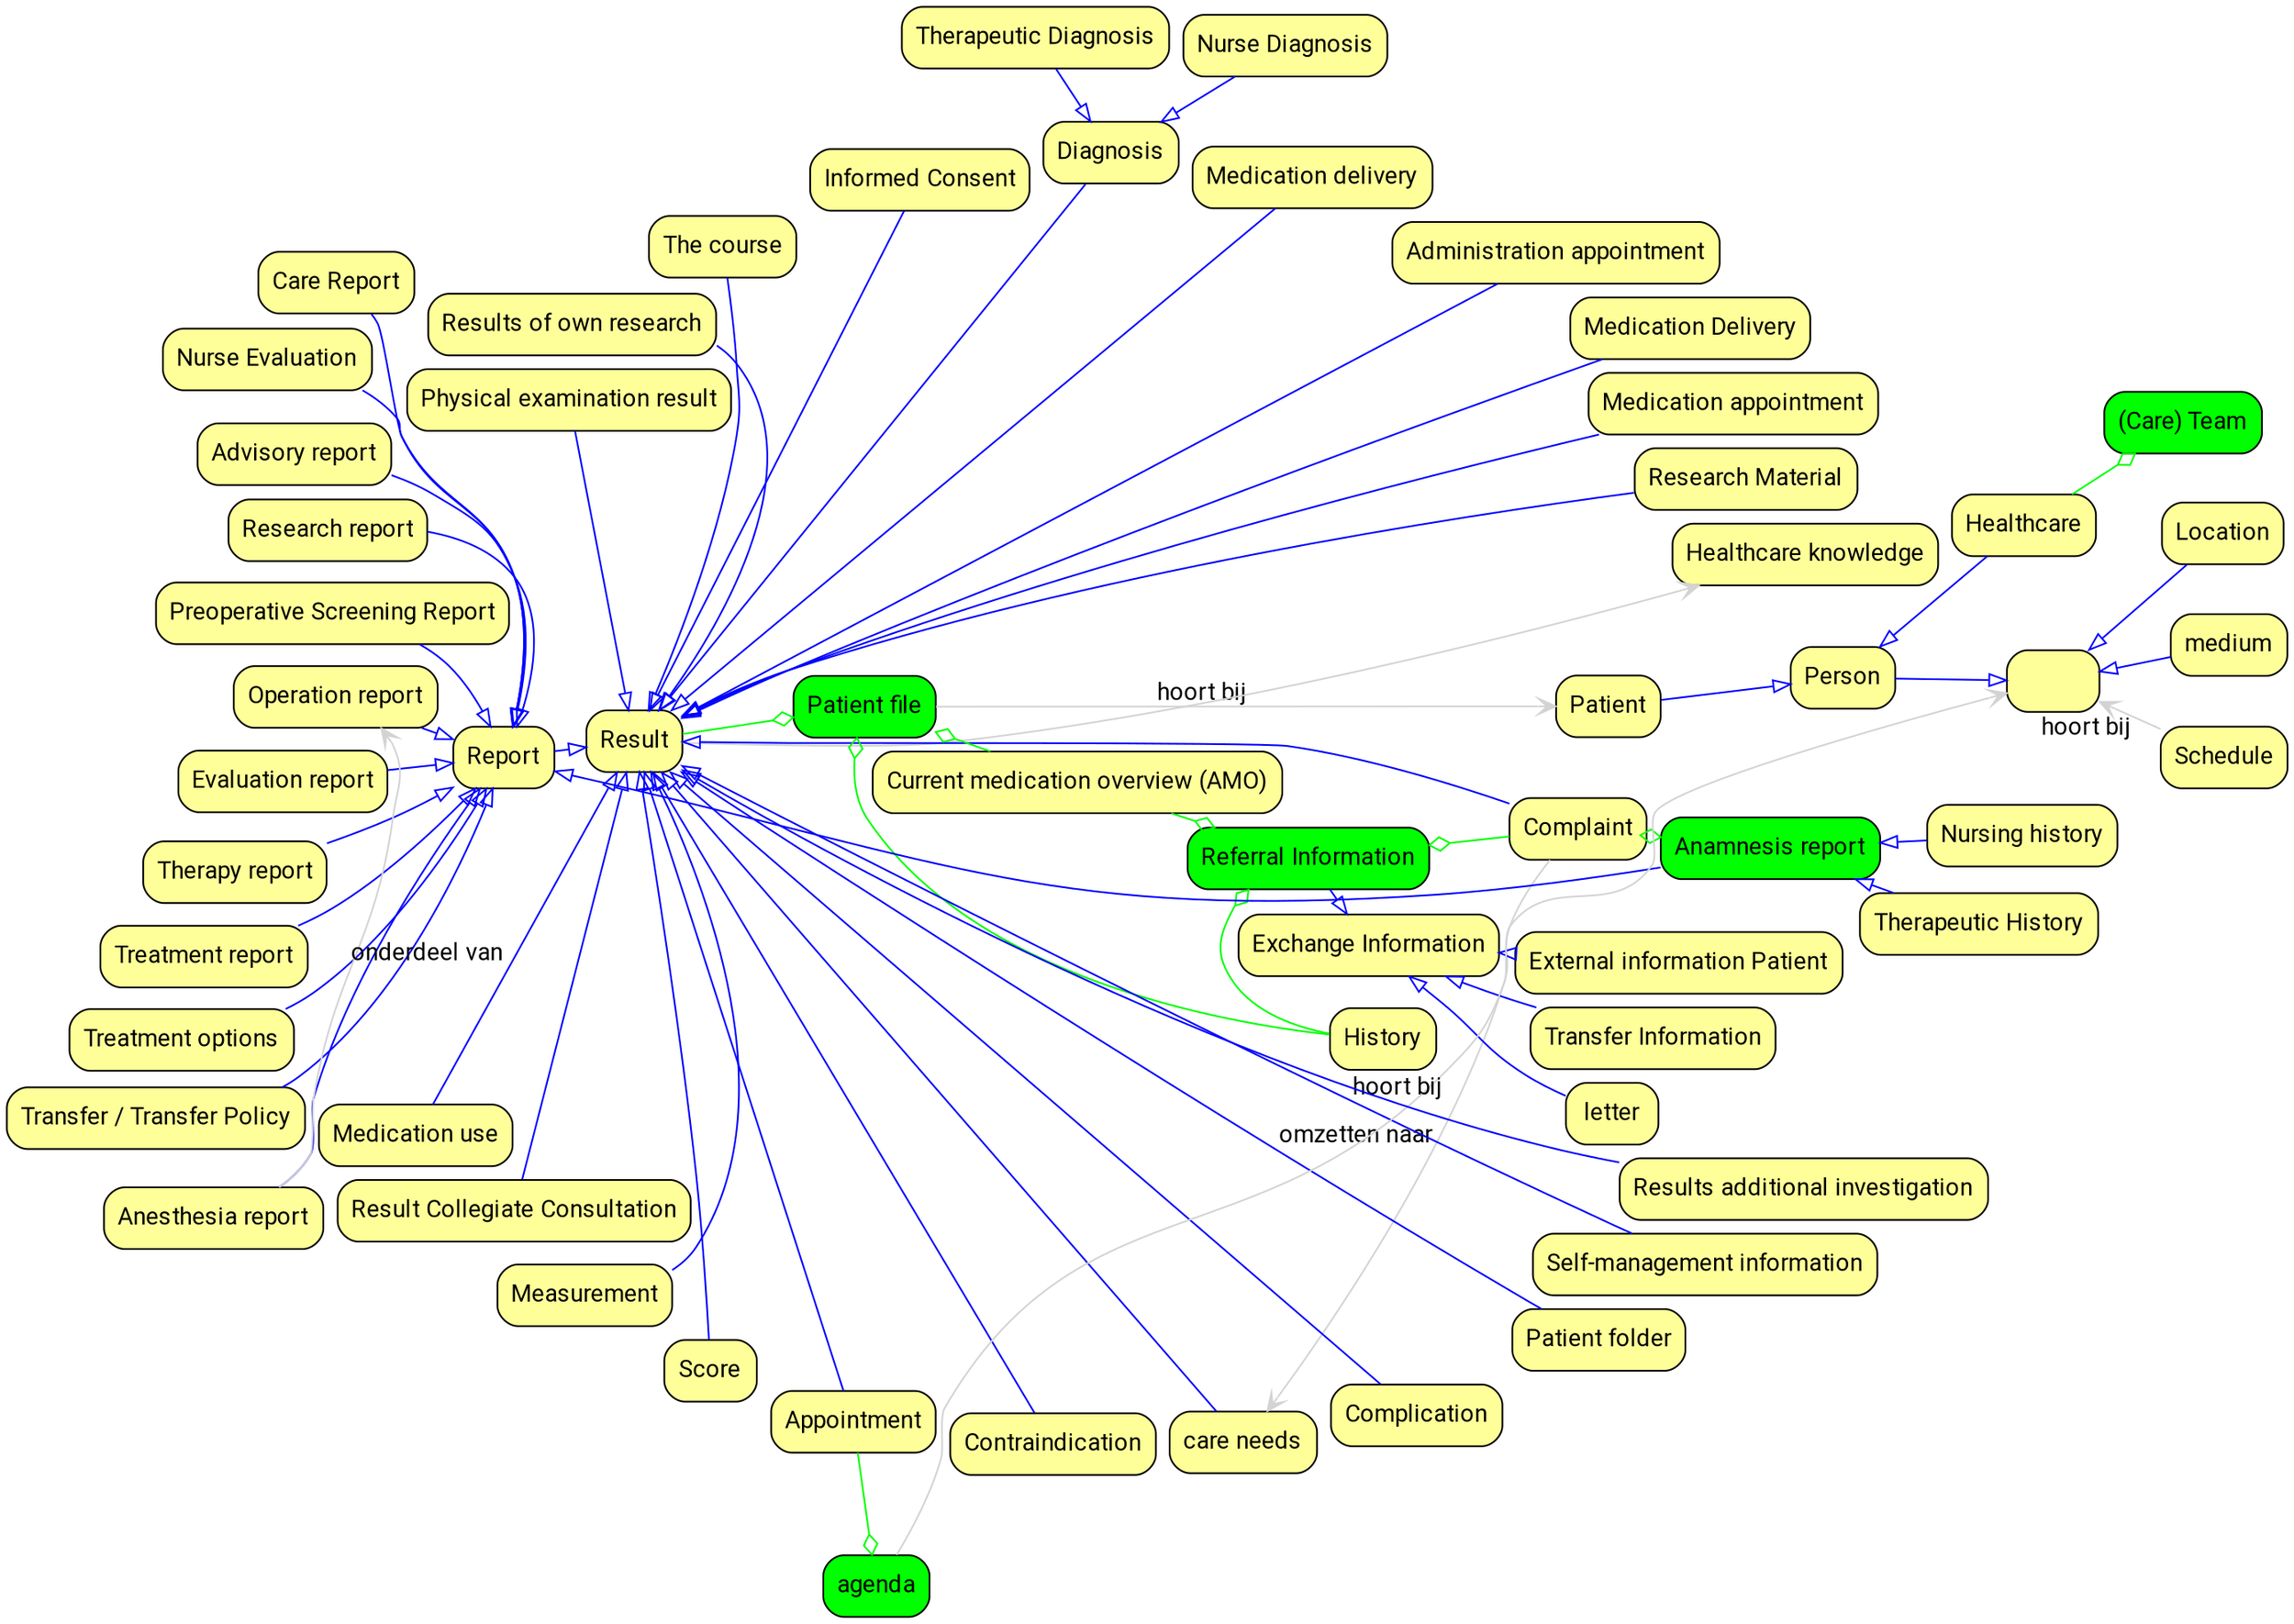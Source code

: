 
digraph{
layout=twopi;
graph [splines=true];
node [style="rounded,filled" fontname="Roboto"];
edge [fontname="Roboto" nodesep="1"];
overlap=false;
"2.16.840.1.113883.2.4.3.11.29.4.293" [shape=rect fillcolor="#ffff99" label="Healthcare" tooltip="Persoon die beroepsmatig zorg verleent uit hoofde van een bepaalde kwalificatie en/of goedkeuring hiertoe van een bevoegde instantie.. "];
				"1960" [shape=rect fontcolor=black fillcolor=green label="Patient file" tooltip="Alle gegevens die over één patiënt vastgelegd zijn. "];
				"1684" [shape=rect fillcolor="#ffff99" label="" tooltip=" "];
				"1766" [shape=rect fillcolor="#ffff99" label="Result" tooltip="Vastlegging van het resultaat van een activiteit. "];
				"1759" [shape=rect fillcolor="#ffff99" label="Research Material" tooltip="Menselijk lichaam, of van het menselijk lichaam afkomstig materiaal waarop onderzoek kan worden verricht t.b.v. diagnostiek, behandeling of wetenschappelijk onderzoek.&#10; "];
				"1820" [shape=rect fillcolor="#ffff99" label="Complaint" tooltip=" "];
				"2146" [shape=rect fillcolor="#ffff99" label="Medication appointment" tooltip="Voorstel van een zorgverlener in de rol van voorschrijver tot gebruik van medicatie door een patiënt. "];
				"2150" [shape=rect fillcolor="#ffff99" label="Medication Delivery" tooltip="Beschrijving van de daadwerkelijke toediening van een medicament aan een patiënt. "];
				"2154" [shape=rect fillcolor="#ffff99" label="Administration appointment" tooltip="De levering van een medicatieproduct aan een specifieke patiënt (of de toediener of een vertegenwoordiger), met de bedoeling dat het gebruikt wordt volgens een meegeleverde instructie (meestal als uitvoering van het verstrekkingsverzoek in een medicatievoorschrift). "];
				"2155" [shape=rect fillcolor="#ffff99" label="Medication delivery" tooltip="Beschrijving van het ter hand stellen van een geneesmiddel. "];
				"1983" [shape=rect fillcolor="#ffff99" label="Diagnosis" tooltip="Vastlegging van de naam van de ziekte of aandoening waaraan iemand verondersteld wordt te lijden, gesteld door de arts. "];
				"1993" [shape=rect fillcolor="#ffff99" label="Informed Consent" tooltip="Ondertekende verklaring van een patiënt dat hij/zij instemt met datgene wat in de verklaring is vastgelegd, bijvoorbeeld inzake aard, aanpak en risico, m.b.t. (wetenschappelijk) onderzoek, diagnostiek of behandeling die de patiënt ondergaat.&#10; "];
				"2097" [shape=rect fillcolor="#ffff99" label="The course" tooltip="Beschrijving van het chronologisch verloop van het ziekteproces van een pati?nt en van de voortgang van de behandeling, opgeschreven/samengevat door de arts.&#10;NB: Er bestaan verschillende opvattingen/invullingen van het begrip decursus. "];
				"1809" [shape=rect fillcolor="#ffff99" label="Current medication overview (AMO)" tooltip="Vastlegging van het actuele medicatiegebruik door een patiënt. "];
				"1824" [shape=rect fillcolor="#ffff99" label="History" tooltip=" "];
				"1946" [shape=rect fontcolor=black fillcolor=green label="Referral Information" tooltip="De informatie waarmee een zorgverlener een patiënt naar een andere zorgverlener (evt. in een zorginstelling) verwijst. "];
				"1938" [shape=rect fillcolor="#ffff99" label="Exchange Information" tooltip="Informatie die tussen zorgverleners / -instellingen wordt uitgewisseld. Specifieke vormen zijn Verwijsinformatie en Overdrachtsinformatie. "];
				"1826" [shape=rect fillcolor="#ffff99" label="Results of own research" tooltip="Bevindingen van het onderzoek dat door de zorgverlener zelf is uitgevoerd. "];
				"1821" [shape=rect fillcolor="#ffff99" label="Physical examination result" tooltip="Bevindingen van de observaties van onderzochte lichamelijke functies.&#10; "];
				"1723" [shape=rect fillcolor="#ffff99" label="Report" tooltip=" "];
				"2157" [shape=rect fillcolor="#ffff99" label="Medication use" tooltip="Vastlegging  van de inname of toediening van voorgeschreven of zelfzorgmedicatie, zoals gerapporteerd door de patiënt zelf, een mantelzorger of een zorgverlener. "];
				"2166" [shape=rect fillcolor="#ffff99" label="Care Report" tooltip=" "];
				"2165" [shape=rect fillcolor="#ffff99" label="Nurse Evaluation" tooltip="Beoordeling van de geleverde verpleegkundige zorg, waarin ook de mening en ervaringen van de patiënt aan bod kunnen komen. "];
				"2163" [shape=rect fillcolor="#ffff99" label="Nurse Diagnosis" tooltip="Vastlegging van de naam van de ziekte of aandoening waaraan iemand verondersteld wordt te lijden, gesteld door de verpleegkundige.&#10; "];
				"2084" [shape=rect fillcolor="#ffff99" label="letter" tooltip="Document waarmee zorgverleners elkaar informeren over de status van de patiënt, diens ziektegeschiedenis en behandeling(en), bv. bij ontslag, opname, of andere overdrachtssituaties. "];
				"2080" [shape=rect fillcolor="#ffff99" label="Advisory report" tooltip="Vastlegging van het gegeven advies. "];
				"1924" [shape=rect fillcolor="#ffff99" label="Transfer Information" tooltip="Een selectie van gegevens uit het dossier bestemd voor de overdracht van de patient "];
				"1854" [shape=rect fillcolor="#ffff99" label="External information Patient" tooltip="Externe (medische) informatie, door de patiënt aangeleverd. "];
				"1779" [shape=rect fillcolor="#ffff99" label="Research report" tooltip="Vastlegging van de bevindingen van het uitgevoerde onderzoek. "];
				"1848" [shape=rect fontcolor=black fillcolor=green label="Anamnesis report" tooltip="Vastlegging van het vraaggesprek tussen zorgverlener en patiënt (of zijn / haar omgeving), waarbij de zorgverlener gerichte vragen n.a.v. de zorgvraag. "];
				"1715" [shape=rect fillcolor="#ffff99" label="Preoperative Screening Report" tooltip="Vastlegging van de bevindingen van de preoperatieve screening. "];
				"2143" [shape=rect fillcolor="#ffff99" label="Result Collegiate Consultation" tooltip=" "];
				"2172" [shape=rect fillcolor="#ffff99" label="Measurement" tooltip="Synoniem is ruwe uitslag. "];
				"2173" [shape=rect fillcolor="#ffff99" label="Score" tooltip=" "];
				"1695" [shape=rect fillcolor="#ffff99" label="Operation report" tooltip="Vastlegging van het verloop van een uitgevoerde operatie, inclusief gebruikte materialen. "];
				"2182" [shape=rect fillcolor="#ffff99" label="Evaluation report" tooltip="Vastlegging van het gesprek met de patiënt bij het beëindigen van zorgverlening, waarin informatie wordt verstrekt over nazorg, en waarin de mening en ervaringen van de patiënt aan bod kunnen komen over verleende zorg. "];
				"2180" [shape=rect fillcolor="#ffff99" label="Therapeutic History" tooltip="Achtergrond en voorgeschiedenis van een patiënt, achterhaald via systematische ondervraging door een paramedisch zorgverlener. "];
				"2178" [shape=rect fillcolor="#ffff99" label="Therapy report" tooltip="Vastlegging van de door de paramedische zorgverlener uitgevoerde therapie. "];
				"2176" [shape=rect fillcolor="#ffff99" label="Therapeutic Diagnosis" tooltip="Vastlegging van de naam van de ziekte of aandoening waaraan iemand verondersteld wordt te lijden. "];
				"2014" [shape=rect fillcolor="#ffff99" label="Nursing history" tooltip="Achtergrond en voorgeschiedenis van een patiënt, achterhaald via systematische ondervraging door een verpleegkundige "];
				"2162" [shape=rect fillcolor="#ffff99" label="Treatment report" tooltip="Vastlegging van de behandeling van de patiënt, anders dan medicamenteus, operatief, paramedisch, verpleegkundig of verzorgend. "];
				"1693" [shape=rect fillcolor="#ffff99" label="Schedule" tooltip="Een overzicht met data en tijdstippen waarin de beschikbaarheid (bezette en open slots) van één resource is vastgelegd. . "];
				"1710" [shape=rect fillcolor="#ffff99" label="medium" tooltip="Een gebruiksartikel binnen de zorginstelling dat wordt aangewend om het proces te ondersteunen (bijvoorbeeld apparatuur). "];
				"1726" [shape=rect fillcolor="#ffff99" label="Person" tooltip="Persoon die een rol heeft in het zorgproces, dit kan ook een patiënt zijn. "];
				"1688" [shape=rect fillcolor="#ffff99" label="Appointment" tooltip="Vastlegging van gegevens m.b.t. een afspraak van een patiënt met een zorgverlener. "];
				"2148" [shape=rect fillcolor="#ffff99" label="Contraindication" tooltip="Aandoening, ziekte of klacht, waarbij een bepaalde therapie, bijvoorbeeld medicatie, niet mag worden toegepast. "];
				"2181" [shape=rect fontcolor=black fillcolor=green label="(Care) Team" tooltip="Een groep zorgverleners, veelal van verschillende discplines, die is toegewezen aan een patiënt. "];
				"1965" [shape=rect fillcolor="#ffff99" label="Patient" tooltip="Administratieve informatie over een patiënt. Dit is een persoon die zorg (bv. medisch, paramedisch of verpleegkundig) ontvangt van een zorgverlener. "];
				"2144" [shape=rect fillcolor="#ffff99" label="Treatment options" tooltip="De behandelopties die tijdens consult en diagnostisch traject benoemd zijn. "];
				"1914" [shape=rect fillcolor="#ffff99" label="Transfer / Transfer Policy" tooltip="Beleid t.a.v. overdracht van de patiënt, o.a. reden, behandeldoel en bestemming. "];
				"1860" [shape=rect fillcolor="#ffff99" label="care needs" tooltip="De door een zorgverlener vastgestelde zorgbehoefte van een patiënt. "];
				"2196" [shape=rect fillcolor="#ffff99" label="Complication" tooltip="Vastlegging van de onbedoelde en ongewenste uitkomsten, tijdens of volgend op het handelen van een zorgverlener, die voor de gezondheid van de patiënt zodanig nadelig zijn dat aanpassing van het medisch (be)handelen noodzakelijk is, dan wel dat er sprake is van onherstelbare schade. "];
				"2197" [shape=rect fillcolor="#ffff99" label="Anesthesia report" tooltip="Vastlegging van de tijdens een operatie uitgevoerde anesthesie. "];
				"2193" [shape=rect fillcolor="#ffff99" label="Patient folder" tooltip="Informatie over ziekte en behandeling zoals deze wordt verstrekt aan de patiënt door een zorgverlener. "];
				"2.16.840.1.113883.2.4.3.11.29.4.239" [shape=rect fillcolor="#ffff99" label="Self-management information" tooltip="Nog door de behandelend arts te valideren informatie verkregen van de pati?nt als resultaat van zijn eigen zorgproces bijvoorbeeld meting, dagboek, foto, etc. Dit kan worden verkregen uit bijvoorbeeld ingevulde vragenlijsten of een persoonlijk gezondheidsdossier. "];
				"2.16.840.1.113883.2.4.3.11.29.4.297" [shape=rect fillcolor="#ffff99" label="Location" tooltip="Plaats of ruimte waar patiëntenzorg (bijv. consultatie, behandeling en diagnostiek) plaatsvindt. "];
				"2526" [shape=rect fontcolor=black fillcolor=green label="agenda" tooltip="Een overzicht met data en tijdstippen waarin de geplande afspraken van één specifieke resource (persoon of middel) zijn vastgelegd. Een groepsagenda is een aggregatie van meerdere agenda's. "];
				"2192" [shape=rect fillcolor="#ffff99" label="Results additional investigation" tooltip=" "];
				"2.16.840.1.113883.2.4.3.11.29.4.246" [shape=rect fillcolor="#ffff99" label="Healthcare knowledge" tooltip="Publicaties, vakliteratuur, kennis over zorg "];
				"1766"->"1960" [arrowhead=odiamond color=green];
				"1759"->"1766" [arrowhead=empty color=blue];
				"2097"->"1766" [arrowhead=empty color=blue];
				"1809"->"1960" [arrowhead=odiamond color=green];
				"1824"->"1960" [arrowhead=odiamond color=green];
				"1824"->"1946" [arrowhead=odiamond color=green];
				"1820"->"1946" [arrowhead=odiamond color=green];
				"1809"->"1946" [arrowhead=odiamond color=green];
				"1688"->"1766" [arrowhead=empty color=blue];
				"1946"->"1938" [arrowhead=empty color=blue];
				"1983"->"1766" [arrowhead=empty color=blue];
				"1723"->"1766" [arrowhead=empty color=blue];
				"1826"->"1766" [arrowhead=empty color=blue];
				"1821"->"1766" [arrowhead=empty color=blue];
				"2166"->"1723" [arrowhead=empty color=blue];
				"2165"->"1723" [arrowhead=empty color=blue];
				"2163"->"1983" [arrowhead=empty color=blue];
				"2080"->"1723" [arrowhead=empty color=blue];
				"2146"->"1766" [arrowhead=empty color=blue];
				"2150"->"1766" [arrowhead=empty color=blue];
				"2154"->"1766" [arrowhead=empty color=blue];
				"2155"->"1766" [arrowhead=empty color=blue];
				"2157"->"1766" [arrowhead=empty color=blue];
				"1924"->"1938" [arrowhead=empty color=blue];
				"1854"->"1938" [arrowhead=empty color=blue];
				"1779"->"1723" [arrowhead=empty color=blue];
				"1848"->"1723" [arrowhead=empty color=blue];
				"1820"->"1848" [arrowhead=odiamond color=green];
				"1715"->"1723" [arrowhead=empty color=blue];
				"2143"->"1766" [arrowhead=empty color=blue];
				"2172"->"1766" [arrowhead=empty color=blue];
				"2173"->"1766" [arrowhead=empty color=blue];
				"1695"->"1723" [arrowhead=empty color=blue];
				"2182"->"1723" [arrowhead=empty color=blue];
				"2180"->"1848" [arrowhead=empty color=blue];
				"2178"->"1723" [arrowhead=empty color=blue];
				"2176"->"1983" [arrowhead=empty color=blue];
				"2014"->"1848" [arrowhead=empty color=blue];
				"2162"->"1723" [arrowhead=empty color=blue];
				"1693"->"1684" [arrowhead=vee color=lightgray label="hoort bij"];
				"2.16.840.1.113883.2.4.3.11.29.4.297"->"1684" [arrowhead=empty color=blue];
				"1710"->"1684" [arrowhead=empty color=blue];
				"1726"->"1684" [arrowhead=empty color=blue];
				"2084"->"1938" [arrowhead=empty color=blue];
				"2.16.840.1.113883.2.4.3.11.29.4.293"->"1726" [arrowhead=empty color=blue];
				"2.16.840.1.113883.2.4.3.11.29.4.293"->"2181" [arrowhead=odiamond color=green];
				"1965"->"1726" [arrowhead=empty color=blue];
				"2144"->"1723" [arrowhead=empty color=blue];
				"1914"->"1723" [arrowhead=empty color=blue];
				"1960"->"1965" [arrowhead=vee color=lightgray label="hoort bij"];
				"1820"->"1860" [arrowhead=vee color=lightgray label="omzetten naar"];
				"2196"->"1766" [arrowhead=empty color=blue];
				"2197"->"1723" [arrowhead=empty color=blue];
				"2148"->"1766" [arrowhead=empty color=blue];
				"1860"->"1766" [arrowhead=empty color=blue];
				"1820"->"1766" [arrowhead=empty color=blue];
				"2193"->"1766" [arrowhead=empty color=blue];
				"2197"->"1695" [arrowhead=vee color=lightgray label="onderdeel van"];
				"1993"->"1766" [arrowhead=empty color=blue];
				"2.16.840.1.113883.2.4.3.11.29.4.239"->"1766" [arrowhead=empty color=blue];
				"1688"->"2526" [arrowhead=odiamond color=green];
				"2526"->"1684" [arrowhead=vee color=lightgray label="hoort bij"];
				"2192"->"1766" [arrowhead=empty color=blue];
				"1766"->"2.16.840.1.113883.2.4.3.11.29.4.246" [arrowhead=vee color=lightgray label=""];
				
}
	